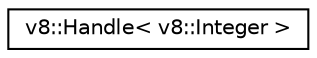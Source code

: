 digraph "Graphical Class Hierarchy"
{
  edge [fontname="Helvetica",fontsize="10",labelfontname="Helvetica",labelfontsize="10"];
  node [fontname="Helvetica",fontsize="10",shape=record];
  rankdir="LR";
  Node1 [label="v8::Handle\< v8::Integer \>",height=0.2,width=0.4,color="black", fillcolor="white", style="filled",URL="$singletonv8_1_1Handle.html"];
}
